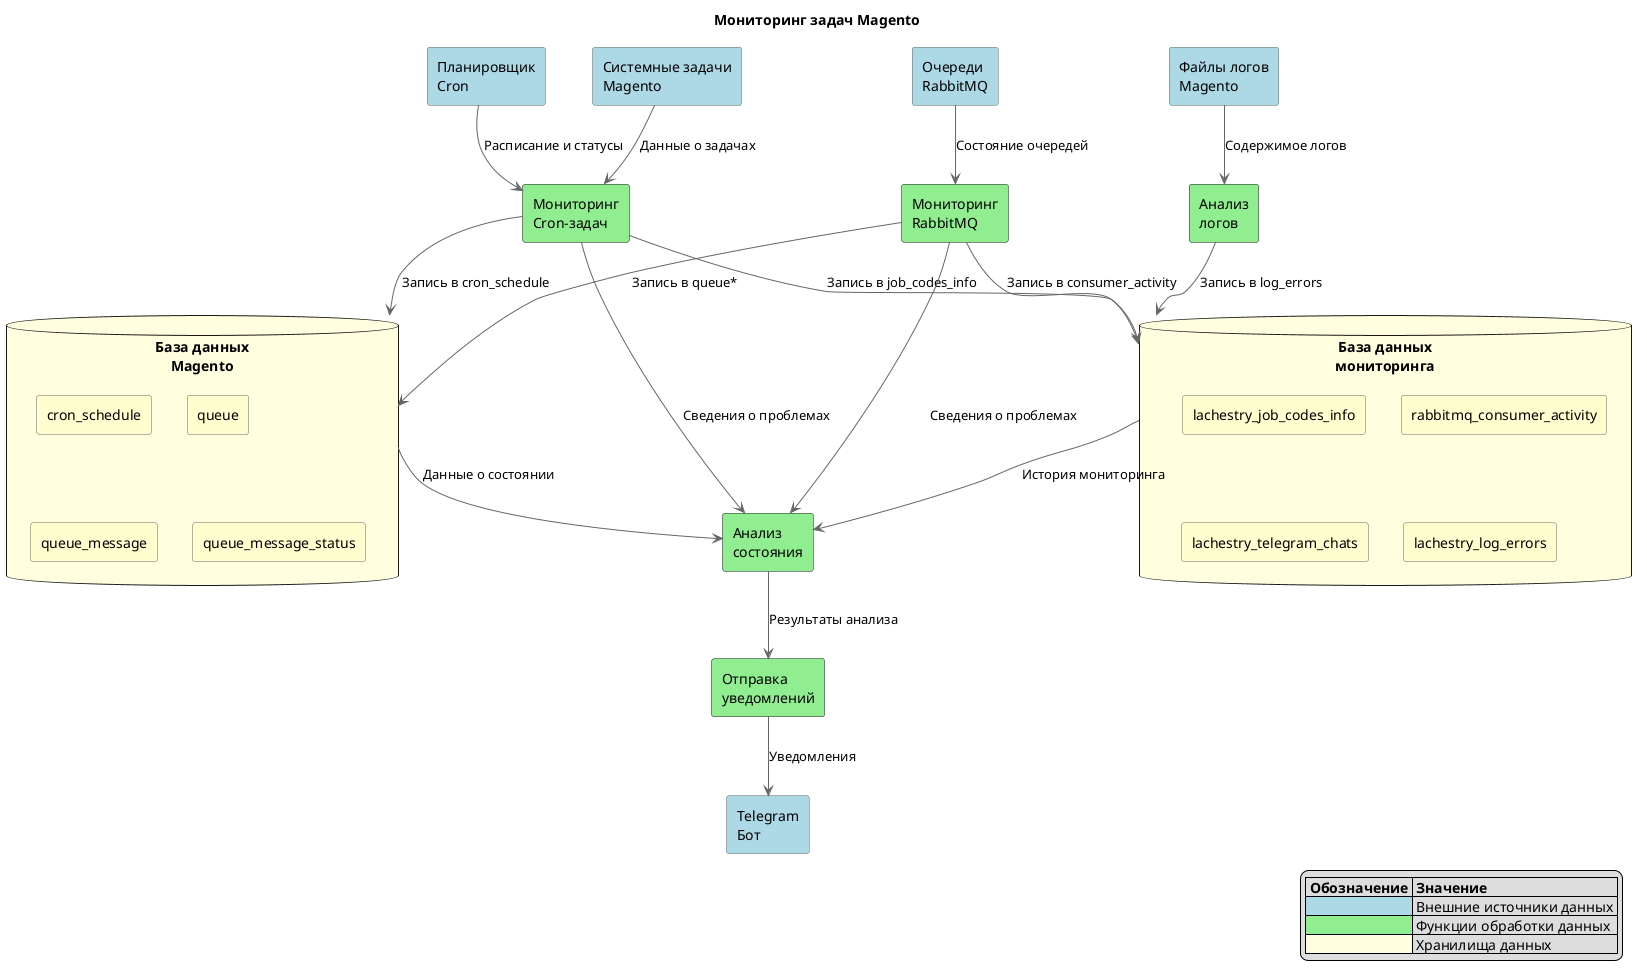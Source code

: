 @startuml
!define DFD
skinparam componentStyle rectangle
skinparam component {
  BackgroundColor #FEFECE
  BorderColor #666666
  ArrowColor #666666
}

title DFD: Мониторинг задач Magento

' Внешние источники данных
[Системные задачи\nMagento] as system_tasks #LightBlue
[Планировщик\nCron] as cron_scheduler #LightBlue
[Очереди\nRabbitMQ] as rabbitmq #LightBlue
[Telegram\nБот] as telegram_bot #LightBlue
[Файлы логов\nMagento] as log_files #LightBlue

' Функции обработки данных
rectangle "Мониторинг\nCron-задач" as cron_monitor #LightGreen
rectangle "Мониторинг\nRabbitMQ" as rabbitmq_monitor #LightGreen
rectangle "Анализ\nлогов" as log_monitor #LightGreen
rectangle "Анализ\nсостояния" as state_analyzer #LightGreen
rectangle "Отправка\nуведомлений" as notification_sender #LightGreen

' Хранилища данных
database "База данных\nMagento" as magento_db #LightYellow {
  [cron_schedule]
  [queue]
  [queue_message]
  [queue_message_status]
}

database "База данных\nмониторинга" as monitoring_db #LightYellow {
  [lachestry_job_codes_info]
  [rabbitmq_consumer_activity]
  [lachestry_telegram_chats]
  [lachestry_log_errors]
}

' Потоки данных
system_tasks --> cron_monitor : "Данные о задачах"
cron_scheduler --> cron_monitor : "Расписание и статусы"
rabbitmq --> rabbitmq_monitor : "Состояние очередей"
log_files --> log_monitor : "Содержимое логов"

cron_monitor --> magento_db : "Запись в cron_schedule"
cron_monitor --> monitoring_db : "Запись в job_codes_info"

rabbitmq_monitor --> magento_db : "Запись в queue*"
rabbitmq_monitor --> monitoring_db : "Запись в consumer_activity"

log_monitor --> monitoring_db : "Запись в log_errors"

cron_monitor --> state_analyzer : "Сведения о проблемах"
rabbitmq_monitor --> state_analyzer : "Сведения о проблемах"

magento_db --> state_analyzer : "Данные о состоянии"
monitoring_db --> state_analyzer : "История мониторинга"

state_analyzer --> notification_sender : "Результаты анализа"
notification_sender --> telegram_bot : "Уведомления"

' Легенда
legend right
  |= Обозначение |= Значение |
  | <#LightBlue> | Внешние источники данных |
  | <#LightGreen> | Функции обработки данных |
  | <#LightYellow> | Хранилища данных |
endlegend

@enduml 